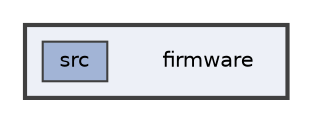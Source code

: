 digraph "firmware"
{
 // LATEX_PDF_SIZE
  bgcolor="transparent";
  edge [fontname=Helvetica,fontsize=10,labelfontname=Helvetica,labelfontsize=10];
  node [fontname=Helvetica,fontsize=10,shape=box,height=0.2,width=0.4];
  compound=true
  subgraph clusterdir_d9edf6c004b4a7ff14fe9ae7a92214ee {
    graph [ bgcolor="#edf0f7", pencolor="grey25", label="", fontname=Helvetica,fontsize=10 style="filled,bold", URL="dir_d9edf6c004b4a7ff14fe9ae7a92214ee.html",tooltip=""]
    dir_d9edf6c004b4a7ff14fe9ae7a92214ee [shape=plaintext, label="firmware"];
  dir_c898ccd6027d5da3247aa855d21ca2cf [label="src", fillcolor="#a2b4d6", color="grey25", style="filled", URL="dir_c898ccd6027d5da3247aa855d21ca2cf.html",tooltip=""];
  }
}
